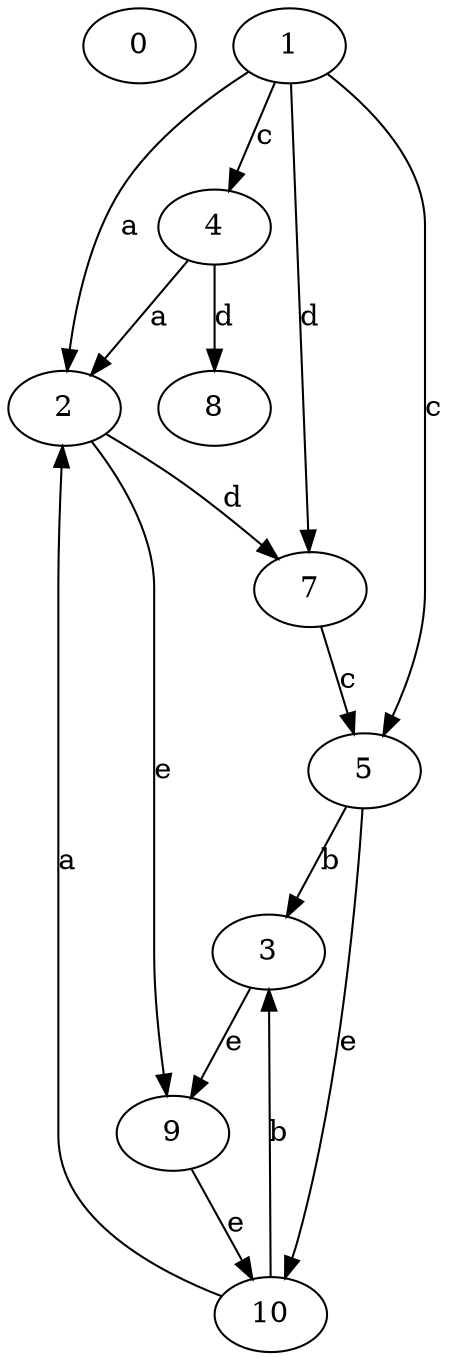strict digraph  {
0;
1;
2;
3;
4;
5;
7;
8;
9;
10;
1 -> 2  [label=a];
1 -> 4  [label=c];
1 -> 5  [label=c];
1 -> 7  [label=d];
2 -> 7  [label=d];
2 -> 9  [label=e];
3 -> 9  [label=e];
4 -> 2  [label=a];
4 -> 8  [label=d];
5 -> 3  [label=b];
5 -> 10  [label=e];
7 -> 5  [label=c];
9 -> 10  [label=e];
10 -> 2  [label=a];
10 -> 3  [label=b];
}

